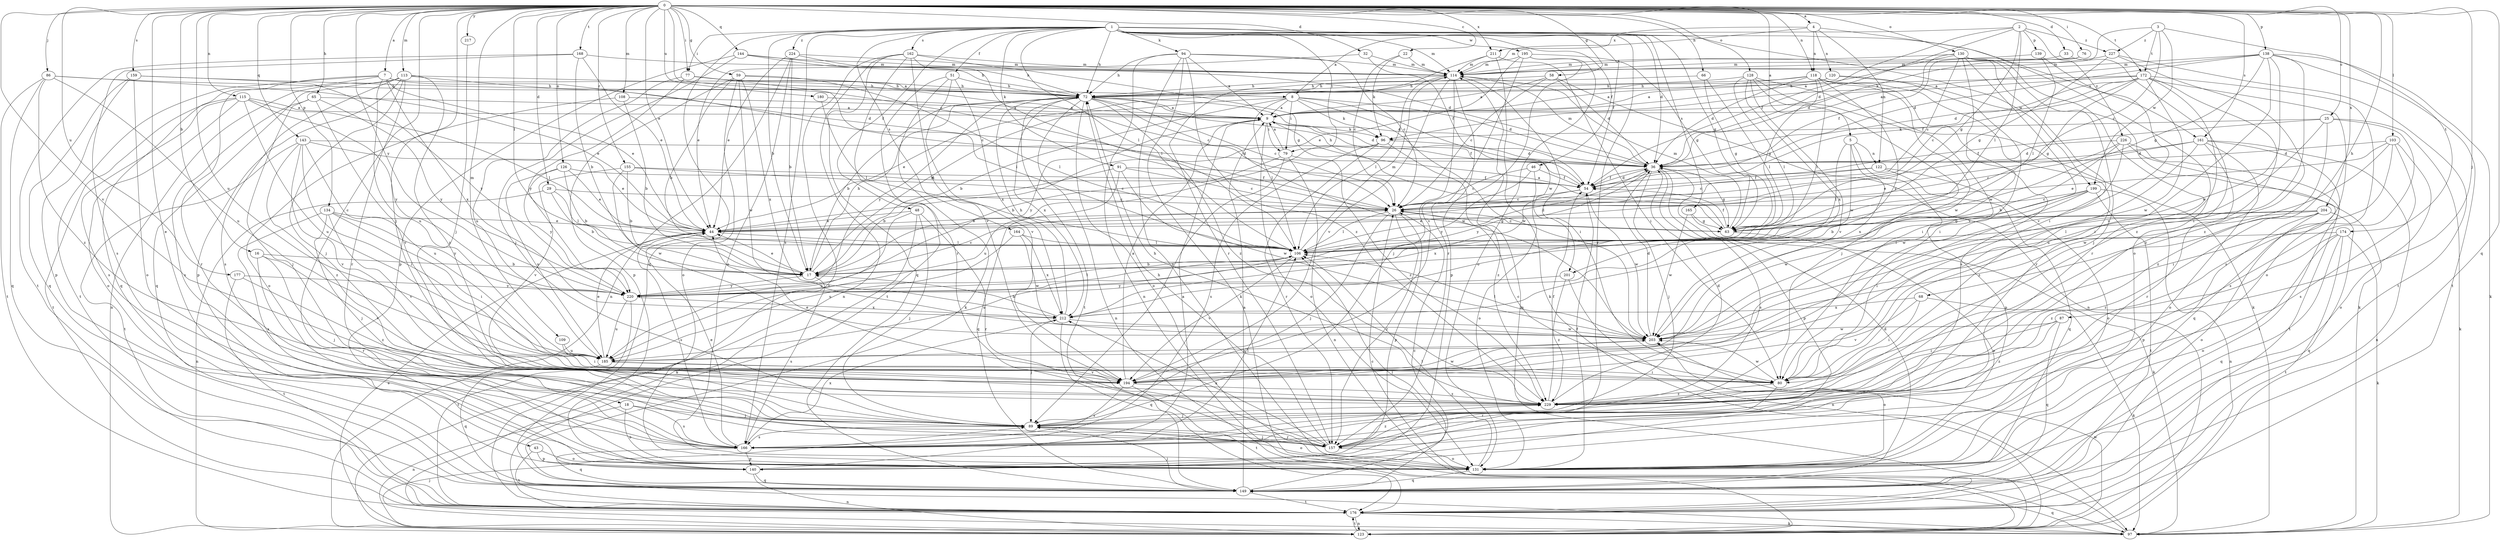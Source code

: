 strict digraph  {
0;
1;
2;
3;
4;
5;
7;
8;
9;
16;
17;
18;
22;
25;
26;
29;
32;
33;
36;
43;
44;
46;
48;
51;
54;
58;
59;
63;
65;
66;
68;
72;
76;
77;
79;
80;
86;
87;
89;
91;
94;
96;
97;
103;
106;
108;
109;
113;
114;
115;
118;
120;
122;
123;
126;
128;
130;
131;
134;
138;
139;
140;
143;
144;
149;
155;
157;
159;
161;
162;
164;
165;
166;
168;
172;
174;
176;
177;
180;
185;
194;
195;
199;
201;
203;
204;
211;
212;
217;
220;
224;
226;
227;
229;
0 -> 4  [label=a];
0 -> 5  [label=a];
0 -> 7  [label=a];
0 -> 16  [label=b];
0 -> 18  [label=c];
0 -> 22  [label=c];
0 -> 25  [label=c];
0 -> 26  [label=c];
0 -> 29  [label=d];
0 -> 32  [label=d];
0 -> 33  [label=d];
0 -> 43  [label=e];
0 -> 44  [label=e];
0 -> 58  [label=g];
0 -> 59  [label=g];
0 -> 65  [label=h];
0 -> 66  [label=h];
0 -> 68  [label=h];
0 -> 76  [label=i];
0 -> 77  [label=i];
0 -> 86  [label=j];
0 -> 87  [label=j];
0 -> 89  [label=j];
0 -> 103  [label=l];
0 -> 106  [label=l];
0 -> 108  [label=m];
0 -> 109  [label=m];
0 -> 113  [label=m];
0 -> 115  [label=n];
0 -> 118  [label=n];
0 -> 126  [label=o];
0 -> 128  [label=o];
0 -> 130  [label=o];
0 -> 134  [label=p];
0 -> 138  [label=p];
0 -> 143  [label=q];
0 -> 144  [label=q];
0 -> 149  [label=q];
0 -> 155  [label=r];
0 -> 159  [label=s];
0 -> 161  [label=s];
0 -> 168  [label=t];
0 -> 172  [label=t];
0 -> 177  [label=u];
0 -> 180  [label=u];
0 -> 185  [label=u];
0 -> 194  [label=v];
0 -> 204  [label=x];
0 -> 211  [label=x];
0 -> 217  [label=y];
0 -> 220  [label=y];
1 -> 17  [label=b];
1 -> 36  [label=d];
1 -> 46  [label=f];
1 -> 48  [label=f];
1 -> 51  [label=f];
1 -> 54  [label=f];
1 -> 63  [label=g];
1 -> 72  [label=h];
1 -> 77  [label=i];
1 -> 79  [label=i];
1 -> 91  [label=k];
1 -> 94  [label=k];
1 -> 106  [label=l];
1 -> 114  [label=m];
1 -> 149  [label=q];
1 -> 157  [label=r];
1 -> 161  [label=s];
1 -> 162  [label=s];
1 -> 164  [label=s];
1 -> 165  [label=s];
1 -> 166  [label=s];
1 -> 195  [label=w];
1 -> 199  [label=w];
1 -> 224  [label=z];
2 -> 8  [label=a];
2 -> 36  [label=d];
2 -> 54  [label=f];
2 -> 63  [label=g];
2 -> 106  [label=l];
2 -> 139  [label=p];
2 -> 226  [label=z];
2 -> 227  [label=z];
3 -> 26  [label=c];
3 -> 96  [label=k];
3 -> 172  [label=t];
3 -> 174  [label=t];
3 -> 199  [label=w];
3 -> 227  [label=z];
4 -> 114  [label=m];
4 -> 118  [label=n];
4 -> 120  [label=n];
4 -> 122  [label=n];
4 -> 131  [label=o];
4 -> 211  [label=x];
5 -> 106  [label=l];
5 -> 122  [label=n];
5 -> 140  [label=p];
5 -> 201  [label=w];
5 -> 212  [label=x];
7 -> 8  [label=a];
7 -> 36  [label=d];
7 -> 44  [label=e];
7 -> 149  [label=q];
7 -> 157  [label=r];
7 -> 176  [label=t];
7 -> 185  [label=u];
7 -> 212  [label=x];
8 -> 9  [label=a];
8 -> 17  [label=b];
8 -> 36  [label=d];
8 -> 44  [label=e];
8 -> 79  [label=i];
8 -> 96  [label=k];
8 -> 106  [label=l];
8 -> 201  [label=w];
8 -> 203  [label=w];
9 -> 36  [label=d];
9 -> 54  [label=f];
9 -> 79  [label=i];
9 -> 96  [label=k];
9 -> 131  [label=o];
9 -> 220  [label=y];
16 -> 17  [label=b];
16 -> 89  [label=j];
16 -> 157  [label=r];
16 -> 194  [label=v];
17 -> 26  [label=c];
17 -> 44  [label=e];
17 -> 72  [label=h];
17 -> 114  [label=m];
17 -> 166  [label=s];
17 -> 220  [label=y];
18 -> 89  [label=j];
18 -> 123  [label=n];
18 -> 131  [label=o];
18 -> 166  [label=s];
22 -> 26  [label=c];
22 -> 96  [label=k];
22 -> 114  [label=m];
25 -> 54  [label=f];
25 -> 96  [label=k];
25 -> 97  [label=k];
25 -> 166  [label=s];
25 -> 185  [label=u];
25 -> 229  [label=z];
26 -> 44  [label=e];
26 -> 63  [label=g];
26 -> 89  [label=j];
26 -> 106  [label=l];
26 -> 140  [label=p];
26 -> 157  [label=r];
29 -> 17  [label=b];
29 -> 26  [label=c];
29 -> 106  [label=l];
29 -> 123  [label=n];
32 -> 44  [label=e];
32 -> 54  [label=f];
32 -> 114  [label=m];
33 -> 114  [label=m];
33 -> 229  [label=z];
36 -> 54  [label=f];
36 -> 63  [label=g];
36 -> 89  [label=j];
36 -> 114  [label=m];
36 -> 140  [label=p];
36 -> 166  [label=s];
36 -> 220  [label=y];
43 -> 131  [label=o];
43 -> 140  [label=p];
43 -> 176  [label=t];
44 -> 106  [label=l];
44 -> 166  [label=s];
46 -> 26  [label=c];
46 -> 54  [label=f];
46 -> 131  [label=o];
46 -> 220  [label=y];
48 -> 44  [label=e];
48 -> 89  [label=j];
48 -> 97  [label=k];
48 -> 157  [label=r];
48 -> 185  [label=u];
51 -> 72  [label=h];
51 -> 97  [label=k];
51 -> 176  [label=t];
51 -> 194  [label=v];
51 -> 212  [label=x];
54 -> 26  [label=c];
54 -> 36  [label=d];
54 -> 72  [label=h];
54 -> 203  [label=w];
54 -> 212  [label=x];
58 -> 9  [label=a];
58 -> 26  [label=c];
58 -> 36  [label=d];
58 -> 72  [label=h];
58 -> 123  [label=n];
59 -> 17  [label=b];
59 -> 72  [label=h];
59 -> 106  [label=l];
59 -> 131  [label=o];
59 -> 140  [label=p];
59 -> 203  [label=w];
59 -> 212  [label=x];
63 -> 9  [label=a];
63 -> 26  [label=c];
63 -> 54  [label=f];
63 -> 114  [label=m];
63 -> 131  [label=o];
65 -> 9  [label=a];
65 -> 89  [label=j];
65 -> 166  [label=s];
65 -> 194  [label=v];
65 -> 220  [label=y];
66 -> 63  [label=g];
66 -> 72  [label=h];
66 -> 106  [label=l];
68 -> 80  [label=i];
68 -> 97  [label=k];
68 -> 194  [label=v];
68 -> 212  [label=x];
72 -> 9  [label=a];
72 -> 17  [label=b];
72 -> 26  [label=c];
72 -> 36  [label=d];
72 -> 123  [label=n];
72 -> 131  [label=o];
72 -> 176  [label=t];
72 -> 203  [label=w];
72 -> 212  [label=x];
72 -> 220  [label=y];
72 -> 229  [label=z];
76 -> 54  [label=f];
76 -> 114  [label=m];
77 -> 26  [label=c];
77 -> 72  [label=h];
77 -> 106  [label=l];
77 -> 185  [label=u];
77 -> 220  [label=y];
79 -> 9  [label=a];
79 -> 17  [label=b];
79 -> 89  [label=j];
79 -> 123  [label=n];
79 -> 229  [label=z];
80 -> 26  [label=c];
80 -> 157  [label=r];
80 -> 203  [label=w];
80 -> 229  [label=z];
86 -> 44  [label=e];
86 -> 72  [label=h];
86 -> 149  [label=q];
86 -> 176  [label=t];
86 -> 185  [label=u];
86 -> 229  [label=z];
87 -> 80  [label=i];
87 -> 149  [label=q];
87 -> 203  [label=w];
87 -> 229  [label=z];
89 -> 131  [label=o];
89 -> 157  [label=r];
89 -> 166  [label=s];
91 -> 17  [label=b];
91 -> 26  [label=c];
91 -> 54  [label=f];
91 -> 149  [label=q];
91 -> 203  [label=w];
94 -> 9  [label=a];
94 -> 26  [label=c];
94 -> 72  [label=h];
94 -> 97  [label=k];
94 -> 114  [label=m];
94 -> 123  [label=n];
94 -> 131  [label=o];
94 -> 229  [label=z];
96 -> 36  [label=d];
96 -> 157  [label=r];
96 -> 166  [label=s];
96 -> 185  [label=u];
96 -> 229  [label=z];
97 -> 44  [label=e];
97 -> 114  [label=m];
97 -> 149  [label=q];
103 -> 36  [label=d];
103 -> 44  [label=e];
103 -> 80  [label=i];
103 -> 131  [label=o];
103 -> 166  [label=s];
103 -> 203  [label=w];
106 -> 17  [label=b];
106 -> 36  [label=d];
106 -> 114  [label=m];
106 -> 185  [label=u];
106 -> 194  [label=v];
108 -> 9  [label=a];
108 -> 17  [label=b];
108 -> 131  [label=o];
109 -> 80  [label=i];
109 -> 185  [label=u];
113 -> 26  [label=c];
113 -> 72  [label=h];
113 -> 89  [label=j];
113 -> 123  [label=n];
113 -> 140  [label=p];
113 -> 149  [label=q];
113 -> 157  [label=r];
113 -> 166  [label=s];
113 -> 229  [label=z];
114 -> 72  [label=h];
114 -> 80  [label=i];
114 -> 89  [label=j];
114 -> 106  [label=l];
114 -> 140  [label=p];
114 -> 194  [label=v];
115 -> 9  [label=a];
115 -> 106  [label=l];
115 -> 131  [label=o];
115 -> 166  [label=s];
115 -> 176  [label=t];
115 -> 185  [label=u];
115 -> 220  [label=y];
118 -> 9  [label=a];
118 -> 36  [label=d];
118 -> 63  [label=g];
118 -> 72  [label=h];
118 -> 106  [label=l];
118 -> 157  [label=r];
118 -> 166  [label=s];
118 -> 203  [label=w];
118 -> 220  [label=y];
120 -> 9  [label=a];
120 -> 72  [label=h];
120 -> 80  [label=i];
120 -> 97  [label=k];
122 -> 26  [label=c];
122 -> 54  [label=f];
122 -> 131  [label=o];
122 -> 149  [label=q];
123 -> 89  [label=j];
123 -> 176  [label=t];
123 -> 203  [label=w];
126 -> 17  [label=b];
126 -> 44  [label=e];
126 -> 54  [label=f];
126 -> 185  [label=u];
126 -> 220  [label=y];
128 -> 72  [label=h];
128 -> 80  [label=i];
128 -> 89  [label=j];
128 -> 97  [label=k];
128 -> 106  [label=l];
128 -> 194  [label=v];
128 -> 212  [label=x];
130 -> 9  [label=a];
130 -> 26  [label=c];
130 -> 36  [label=d];
130 -> 80  [label=i];
130 -> 89  [label=j];
130 -> 114  [label=m];
130 -> 157  [label=r];
130 -> 194  [label=v];
130 -> 203  [label=w];
131 -> 54  [label=f];
131 -> 106  [label=l];
131 -> 149  [label=q];
134 -> 44  [label=e];
134 -> 80  [label=i];
134 -> 89  [label=j];
134 -> 166  [label=s];
134 -> 194  [label=v];
134 -> 220  [label=y];
138 -> 9  [label=a];
138 -> 36  [label=d];
138 -> 63  [label=g];
138 -> 80  [label=i];
138 -> 97  [label=k];
138 -> 114  [label=m];
138 -> 176  [label=t];
138 -> 194  [label=v];
138 -> 203  [label=w];
139 -> 106  [label=l];
139 -> 114  [label=m];
139 -> 194  [label=v];
140 -> 9  [label=a];
140 -> 123  [label=n];
140 -> 149  [label=q];
143 -> 36  [label=d];
143 -> 44  [label=e];
143 -> 80  [label=i];
143 -> 176  [label=t];
143 -> 185  [label=u];
143 -> 194  [label=v];
143 -> 229  [label=z];
144 -> 36  [label=d];
144 -> 72  [label=h];
144 -> 89  [label=j];
144 -> 114  [label=m];
144 -> 140  [label=p];
149 -> 9  [label=a];
149 -> 26  [label=c];
149 -> 36  [label=d];
149 -> 89  [label=j];
149 -> 106  [label=l];
149 -> 176  [label=t];
155 -> 17  [label=b];
155 -> 26  [label=c];
155 -> 54  [label=f];
155 -> 194  [label=v];
155 -> 203  [label=w];
157 -> 72  [label=h];
157 -> 89  [label=j];
157 -> 131  [label=o];
157 -> 212  [label=x];
157 -> 229  [label=z];
159 -> 72  [label=h];
159 -> 131  [label=o];
159 -> 140  [label=p];
159 -> 149  [label=q];
159 -> 220  [label=y];
161 -> 26  [label=c];
161 -> 36  [label=d];
161 -> 123  [label=n];
161 -> 131  [label=o];
161 -> 157  [label=r];
161 -> 176  [label=t];
161 -> 229  [label=z];
162 -> 63  [label=g];
162 -> 72  [label=h];
162 -> 114  [label=m];
162 -> 123  [label=n];
162 -> 149  [label=q];
162 -> 157  [label=r];
162 -> 176  [label=t];
162 -> 194  [label=v];
164 -> 106  [label=l];
164 -> 185  [label=u];
164 -> 203  [label=w];
164 -> 212  [label=x];
165 -> 63  [label=g];
165 -> 97  [label=k];
165 -> 203  [label=w];
166 -> 44  [label=e];
166 -> 106  [label=l];
166 -> 140  [label=p];
166 -> 149  [label=q];
166 -> 212  [label=x];
168 -> 17  [label=b];
168 -> 44  [label=e];
168 -> 114  [label=m];
168 -> 166  [label=s];
168 -> 176  [label=t];
172 -> 9  [label=a];
172 -> 26  [label=c];
172 -> 36  [label=d];
172 -> 54  [label=f];
172 -> 63  [label=g];
172 -> 72  [label=h];
172 -> 80  [label=i];
172 -> 131  [label=o];
172 -> 166  [label=s];
172 -> 203  [label=w];
172 -> 229  [label=z];
174 -> 97  [label=k];
174 -> 106  [label=l];
174 -> 131  [label=o];
174 -> 149  [label=q];
174 -> 176  [label=t];
174 -> 229  [label=z];
176 -> 26  [label=c];
176 -> 97  [label=k];
176 -> 123  [label=n];
177 -> 176  [label=t];
177 -> 220  [label=y];
177 -> 229  [label=z];
180 -> 9  [label=a];
180 -> 106  [label=l];
185 -> 44  [label=e];
185 -> 80  [label=i];
185 -> 149  [label=q];
185 -> 194  [label=v];
194 -> 9  [label=a];
194 -> 44  [label=e];
194 -> 166  [label=s];
194 -> 176  [label=t];
194 -> 203  [label=w];
194 -> 229  [label=z];
195 -> 44  [label=e];
195 -> 63  [label=g];
195 -> 114  [label=m];
195 -> 131  [label=o];
195 -> 157  [label=r];
195 -> 194  [label=v];
199 -> 17  [label=b];
199 -> 26  [label=c];
199 -> 80  [label=i];
199 -> 123  [label=n];
199 -> 176  [label=t];
199 -> 203  [label=w];
201 -> 123  [label=n];
201 -> 220  [label=y];
201 -> 229  [label=z];
203 -> 36  [label=d];
203 -> 106  [label=l];
203 -> 131  [label=o];
203 -> 185  [label=u];
204 -> 44  [label=e];
204 -> 63  [label=g];
204 -> 106  [label=l];
204 -> 131  [label=o];
204 -> 140  [label=p];
204 -> 149  [label=q];
204 -> 229  [label=z];
211 -> 80  [label=i];
211 -> 97  [label=k];
211 -> 114  [label=m];
211 -> 157  [label=r];
212 -> 17  [label=b];
212 -> 72  [label=h];
212 -> 89  [label=j];
212 -> 149  [label=q];
212 -> 203  [label=w];
217 -> 89  [label=j];
220 -> 106  [label=l];
220 -> 176  [label=t];
220 -> 185  [label=u];
220 -> 212  [label=x];
224 -> 17  [label=b];
224 -> 44  [label=e];
224 -> 106  [label=l];
224 -> 114  [label=m];
224 -> 123  [label=n];
224 -> 131  [label=o];
226 -> 17  [label=b];
226 -> 36  [label=d];
226 -> 44  [label=e];
226 -> 149  [label=q];
226 -> 176  [label=t];
226 -> 203  [label=w];
227 -> 63  [label=g];
227 -> 114  [label=m];
227 -> 176  [label=t];
227 -> 229  [label=z];
229 -> 36  [label=d];
229 -> 54  [label=f];
229 -> 72  [label=h];
229 -> 89  [label=j];
}
